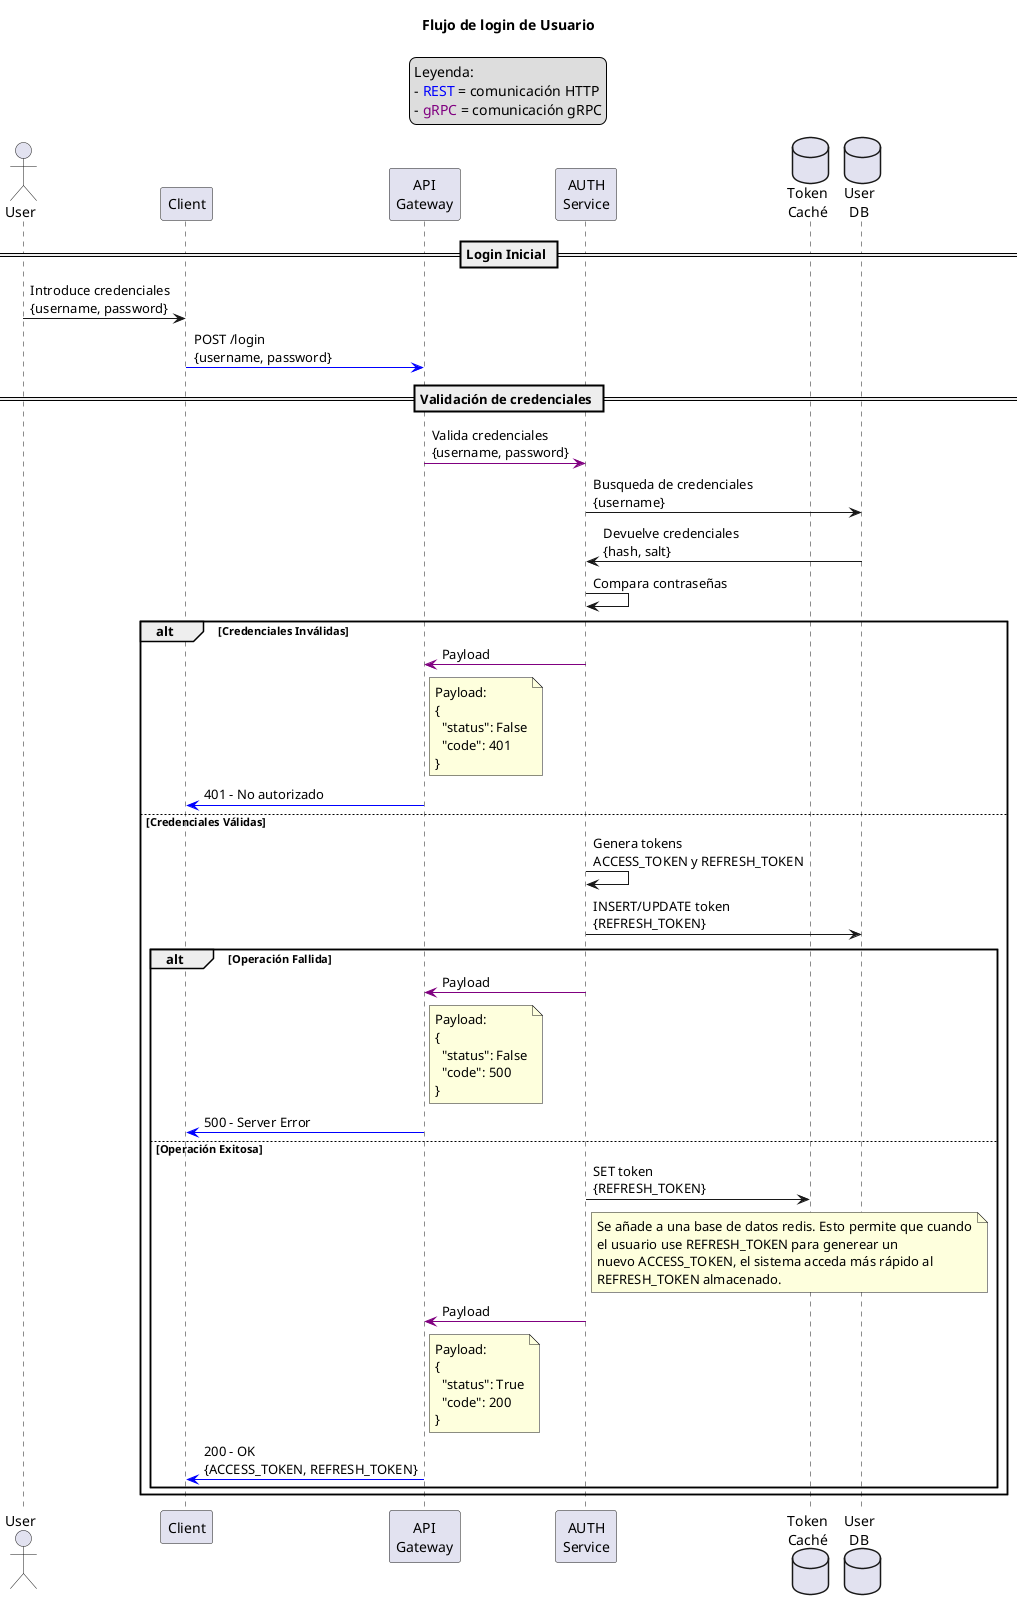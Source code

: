 @startuml

title "Flujo de login de Usuario"

legend top
Leyenda:
- <color:blue>REST</color> = comunicación HTTP
- <color:purple>gRPC</color> = comunicación gRPC
end legend

actor User as user
participant "Client" as client
participant "API\nGateway" as gateway
participant "AUTH\nService" as auth

database "Token\nCaché" as tokenCache
database "User\nDB" as userDB

== Login Inicial ==

user->client: Introduce credenciales\n{username, password}
client-[#blue]>gateway: POST /login\n{username, password}


== Validación de credenciales ==

gateway-[#purple]>auth: Valida credenciales\n{username, password}
auth->userDB: Busqueda de credenciales\n{username}
userDB->auth: Devuelve credenciales\n{hash, salt}
auth->auth: Compara contraseñas

alt Credenciales Inválidas
  auth-[#purple]>gateway: Payload
  
  note right gateway
    Payload:
    {
      "status": False
      "code": 401
    }
  end note
  
  gateway-[#blue]>client: 401 - No autorizado

else Credenciales Válidas
  auth->auth: Genera tokens\nACCESS_TOKEN y REFRESH_TOKEN
  
  auth->userDB: INSERT/UPDATE token\n{REFRESH_TOKEN}
  
  alt Operación Fallida
    auth-[#purple]>gateway: Payload
    
    note right gateway
    Payload:
    {
      "status": False
      "code": 500
    }
    end note
    
    gateway-[#blue]>client: 500 - Server Error
  
  else Operación Exitosa
  
    auth->tokenCache: SET token\n{REFRESH_TOKEN}
    
    note right auth
      Se añade a una base de datos redis. Esto permite que cuando
      el usuario use REFRESH_TOKEN para generear un
      nuevo ACCESS_TOKEN, el sistema acceda más rápido al
      REFRESH_TOKEN almacenado.
    end note 
  
    auth-[#purple]>gateway: Payload
    
    note right gateway
    Payload:
    {
      "status": True
      "code": 200
    }
    end note
  
    gateway-[#blue]>client: 200 - OK\n{ACCESS_TOKEN, REFRESH_TOKEN}
  
  end
end

@enduml